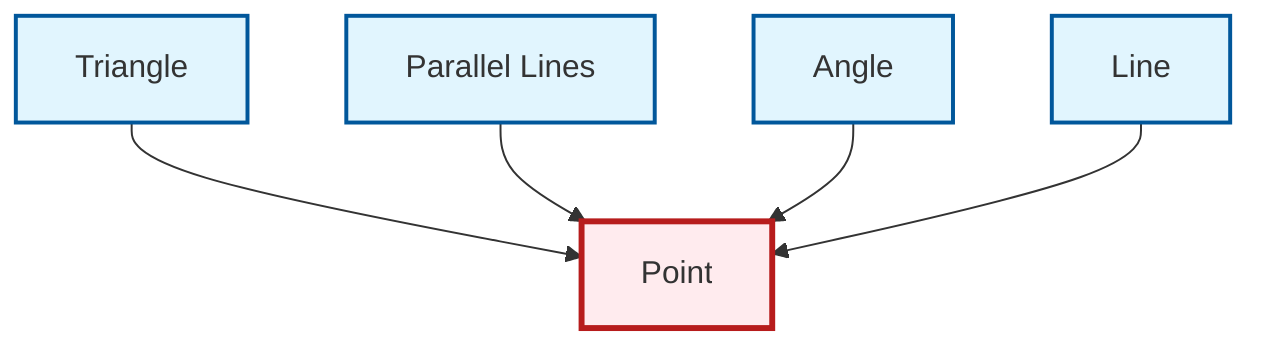 graph TD
    classDef definition fill:#e1f5fe,stroke:#01579b,stroke-width:2px
    classDef theorem fill:#f3e5f5,stroke:#4a148c,stroke-width:2px
    classDef axiom fill:#fff3e0,stroke:#e65100,stroke-width:2px
    classDef example fill:#e8f5e9,stroke:#1b5e20,stroke-width:2px
    classDef current fill:#ffebee,stroke:#b71c1c,stroke-width:3px
    def-point["Point"]:::definition
    def-line["Line"]:::definition
    def-triangle["Triangle"]:::definition
    def-angle["Angle"]:::definition
    def-parallel["Parallel Lines"]:::definition
    def-triangle --> def-point
    def-parallel --> def-point
    def-angle --> def-point
    def-line --> def-point
    class def-point current